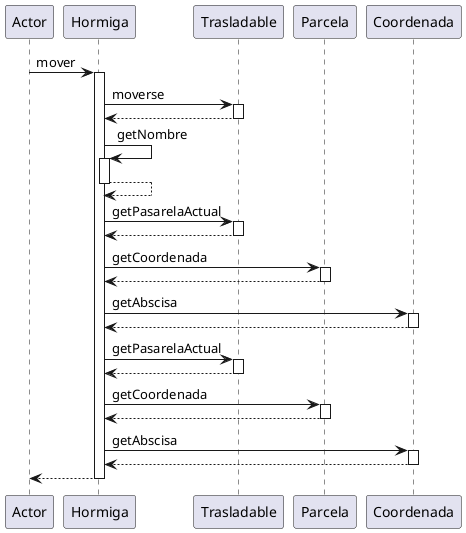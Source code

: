 @startuml
participant Actor
Actor -> Hormiga : mover
activate Hormiga
Hormiga -> Trasladable : moverse
activate Trasladable
Trasladable --> Hormiga
deactivate Trasladable
Hormiga -> Hormiga : getNombre
activate Hormiga
Hormiga --> Hormiga
deactivate Hormiga
Hormiga -> Trasladable : getPasarelaActual
activate Trasladable
Trasladable --> Hormiga
deactivate Trasladable
Hormiga -> Parcela : getCoordenada
activate Parcela
Parcela --> Hormiga
deactivate Parcela
Hormiga -> Coordenada : getAbscisa
activate Coordenada
Coordenada --> Hormiga
deactivate Coordenada
Hormiga -> Trasladable : getPasarelaActual
activate Trasladable
Trasladable --> Hormiga
deactivate Trasladable
Hormiga -> Parcela : getCoordenada
activate Parcela
Parcela --> Hormiga
deactivate Parcela
Hormiga -> Coordenada : getAbscisa
activate Coordenada
Coordenada --> Hormiga
deactivate Coordenada
return
@enduml